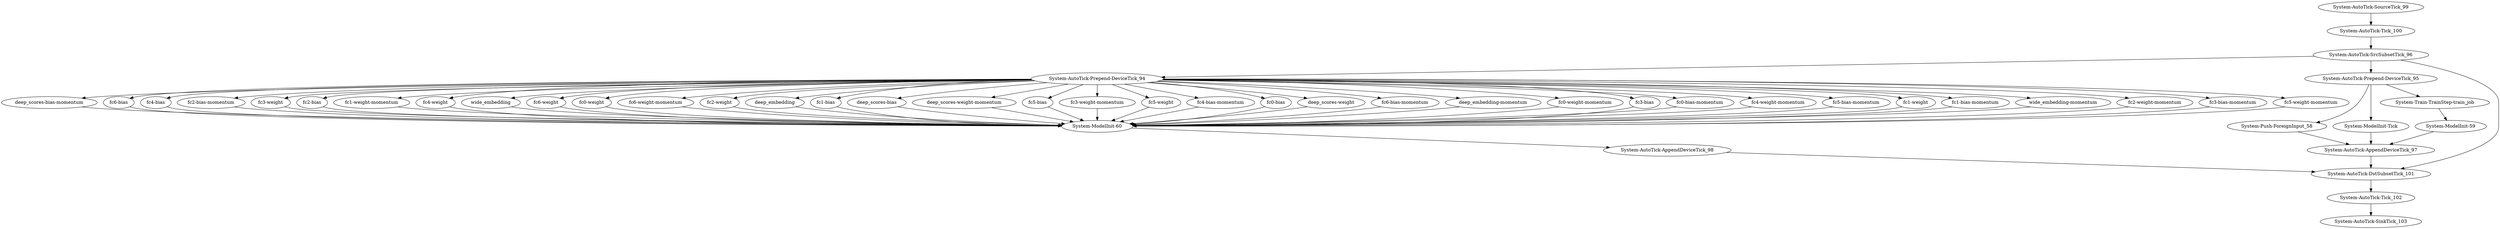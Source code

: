 digraph {
"6289" [label="System-Push-ForeignInput_58"]
"6290" [label="System-ModelInit-Tick"]
"6291" [label="deep_scores-bias-momentum"]
"6292" [label="fc6-bias"]
"6293" [label="fc4-bias"]
"6294" [label="fc2-bias-momentum"]
"6295" [label="fc3-weight"]
"6296" [label="fc2-bias"]
"6297" [label="fc1-weight-momentum"]
"6298" [label="fc4-weight"]
"6299" [label="wide_embedding"]
"6300" [label="fc6-weight"]
"6301" [label="fc0-weight"]
"6302" [label="fc6-weight-momentum"]
"6303" [label="fc2-weight"]
"6304" [label="deep_embedding"]
"6305" [label="fc1-bias"]
"6306" [label="deep_scores-bias"]
"6307" [label="System-Train-TrainStep-train_job"]
"6308" [label="deep_scores-weight-momentum"]
"6309" [label="fc5-bias"]
"6310" [label="fc3-weight-momentum"]
"6311" [label="fc5-weight"]
"6312" [label="fc4-bias-momentum"]
"6313" [label="fc0-bias"]
"6314" [label="deep_scores-weight"]
"6315" [label="fc6-bias-momentum"]
"6316" [label="deep_embedding-momentum"]
"6317" [label="fc0-weight-momentum"]
"6318" [label="fc3-bias"]
"6319" [label="fc0-bias-momentum"]
"6320" [label="fc4-weight-momentum"]
"6321" [label="fc5-bias-momentum"]
"6322" [label="fc1-weight"]
"6323" [label="fc1-bias-momentum"]
"6324" [label="wide_embedding-momentum"]
"6325" [label="fc2-weight-momentum"]
"6326" [label="fc3-bias-momentum"]
"6327" [label="fc5-weight-momentum"]
"6328" [label="System-ModelInit-59"]
"6329" [label="System-ModelInit-60"]
"6330" [label="System-AutoTick-Prepend-DeviceTick_94"]
"6331" [label="System-AutoTick-Prepend-DeviceTick_95"]
"6332" [label="System-AutoTick-SrcSubsetTick_96"]
"6333" [label="System-AutoTick-AppendDeviceTick_97"]
"6334" [label="System-AutoTick-AppendDeviceTick_98"]
"6335" [label="System-AutoTick-SourceTick_99"]
"6336" [label="System-AutoTick-Tick_100"]
"6337" [label="System-AutoTick-DstSubsetTick_101"]
"6338" [label="System-AutoTick-Tick_102"]
"6339" [label="System-AutoTick-SinkTick_103"]
"6331" -> "6289"[label=""];
"6331" -> "6290"[label=""];
"6330" -> "6291"[label=""];
"6330" -> "6292"[label=""];
"6330" -> "6293"[label=""];
"6330" -> "6294"[label=""];
"6330" -> "6295"[label=""];
"6330" -> "6296"[label=""];
"6330" -> "6297"[label=""];
"6330" -> "6298"[label=""];
"6330" -> "6299"[label=""];
"6330" -> "6300"[label=""];
"6330" -> "6301"[label=""];
"6330" -> "6302"[label=""];
"6330" -> "6303"[label=""];
"6330" -> "6304"[label=""];
"6330" -> "6305"[label=""];
"6330" -> "6306"[label=""];
"6331" -> "6307"[label=""];
"6330" -> "6308"[label=""];
"6330" -> "6309"[label=""];
"6330" -> "6310"[label=""];
"6330" -> "6311"[label=""];
"6330" -> "6312"[label=""];
"6330" -> "6313"[label=""];
"6330" -> "6314"[label=""];
"6330" -> "6315"[label=""];
"6330" -> "6316"[label=""];
"6330" -> "6317"[label=""];
"6330" -> "6318"[label=""];
"6330" -> "6319"[label=""];
"6330" -> "6320"[label=""];
"6330" -> "6321"[label=""];
"6330" -> "6322"[label=""];
"6330" -> "6323"[label=""];
"6330" -> "6324"[label=""];
"6330" -> "6325"[label=""];
"6330" -> "6326"[label=""];
"6330" -> "6327"[label=""];
"6307" -> "6328"[label=""];
"6327" -> "6329"[label=""];
"6326" -> "6329"[label=""];
"6325" -> "6329"[label=""];
"6323" -> "6329"[label=""];
"6320" -> "6329"[label=""];
"6319" -> "6329"[label=""];
"6318" -> "6329"[label=""];
"6317" -> "6329"[label=""];
"6316" -> "6329"[label=""];
"6315" -> "6329"[label=""];
"6314" -> "6329"[label=""];
"6324" -> "6329"[label=""];
"6313" -> "6329"[label=""];
"6322" -> "6329"[label=""];
"6312" -> "6329"[label=""];
"6310" -> "6329"[label=""];
"6309" -> "6329"[label=""];
"6298" -> "6329"[label=""];
"6295" -> "6329"[label=""];
"6311" -> "6329"[label=""];
"6294" -> "6329"[label=""];
"6291" -> "6329"[label=""];
"6292" -> "6329"[label=""];
"6293" -> "6329"[label=""];
"6321" -> "6329"[label=""];
"6296" -> "6329"[label=""];
"6297" -> "6329"[label=""];
"6299" -> "6329"[label=""];
"6300" -> "6329"[label=""];
"6301" -> "6329"[label=""];
"6302" -> "6329"[label=""];
"6303" -> "6329"[label=""];
"6308" -> "6329"[label=""];
"6304" -> "6329"[label=""];
"6305" -> "6329"[label=""];
"6306" -> "6329"[label=""];
"6332" -> "6330"[label=""];
"6332" -> "6331"[label=""];
"6336" -> "6332"[label=""];
"6335" -> "6336"[label=""];
"6333" -> "6337"[label=""];
"6332" -> "6337"[label=""];
"6334" -> "6337"[label=""];
"6337" -> "6338"[label=""];
"6338" -> "6339"[label=""];
"6328" -> "6333"[label=""];
"6289" -> "6333"[label=""];
"6290" -> "6333"[label=""];
"6329" -> "6334"[label=""];
}
